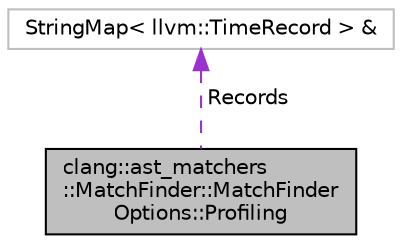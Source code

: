 digraph "clang::ast_matchers::MatchFinder::MatchFinderOptions::Profiling"
{
 // LATEX_PDF_SIZE
  bgcolor="transparent";
  edge [fontname="Helvetica",fontsize="10",labelfontname="Helvetica",labelfontsize="10"];
  node [fontname="Helvetica",fontsize="10",shape=record];
  Node1 [label="clang::ast_matchers\l::MatchFinder::MatchFinder\lOptions::Profiling",height=0.2,width=0.4,color="black", fillcolor="grey75", style="filled", fontcolor="black",tooltip=" "];
  Node2 -> Node1 [dir="back",color="darkorchid3",fontsize="10",style="dashed",label=" Records" ,fontname="Helvetica"];
  Node2 [label="StringMap\< llvm::TimeRecord \> &",height=0.2,width=0.4,color="grey75",tooltip=" "];
}
